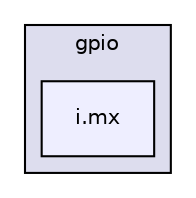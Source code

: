 digraph "drivers/gpio/i.mx" {
  compound=true
  node [ fontsize="10", fontname="Helvetica"];
  edge [ labelfontsize="10", labelfontname="Helvetica"];
  subgraph clusterdir_999ea29f6fe13f1ec5dc080b8071f0d8 {
    graph [ bgcolor="#ddddee", pencolor="black", label="gpio" fontname="Helvetica", fontsize="10", URL="dir_999ea29f6fe13f1ec5dc080b8071f0d8.html"]
  dir_fc35740a06f7daf54b8a98171d85a9f4 [shape=box, label="i.mx", style="filled", fillcolor="#eeeeff", pencolor="black", URL="dir_fc35740a06f7daf54b8a98171d85a9f4.html"];
  }
}

